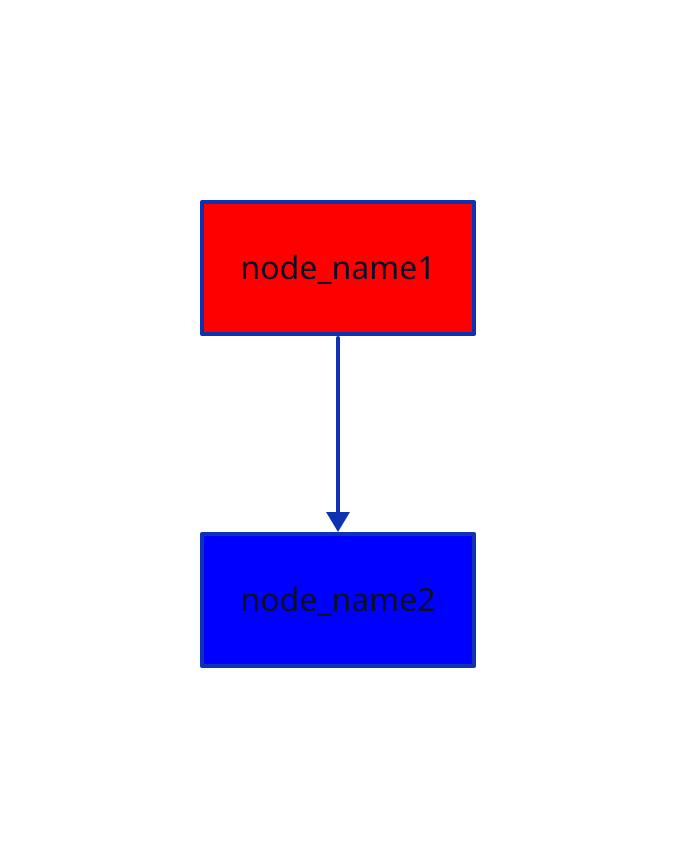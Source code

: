 node_name1: {
  style: {
    fill: red
  }
}
node_name2: {
  style: {
    fill: blue
  }
}
node_name1 -> node_name2
